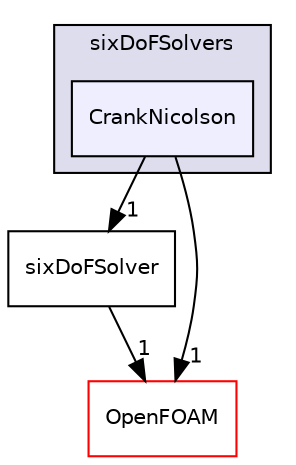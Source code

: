 digraph "src/sixDoFRigidBodyMotion/sixDoFSolvers/CrankNicolson" {
  bgcolor=transparent;
  compound=true
  node [ fontsize="10", fontname="Helvetica"];
  edge [ labelfontsize="10", labelfontname="Helvetica"];
  subgraph clusterdir_7ca4084a0a6342ee22329da340f40c5e {
    graph [ bgcolor="#ddddee", pencolor="black", label="sixDoFSolvers" fontname="Helvetica", fontsize="10", URL="dir_7ca4084a0a6342ee22329da340f40c5e.html"]
  dir_ce02236755e5df071306722d2c9904fb [shape=box, label="CrankNicolson", style="filled", fillcolor="#eeeeff", pencolor="black", URL="dir_ce02236755e5df071306722d2c9904fb.html"];
  }
  dir_e8500c461da12689a3ca237a381f4b08 [shape=box label="sixDoFSolver" URL="dir_e8500c461da12689a3ca237a381f4b08.html"];
  dir_c5473ff19b20e6ec4dfe5c310b3778a8 [shape=box label="OpenFOAM" color="red" URL="dir_c5473ff19b20e6ec4dfe5c310b3778a8.html"];
  dir_ce02236755e5df071306722d2c9904fb->dir_e8500c461da12689a3ca237a381f4b08 [headlabel="1", labeldistance=1.5 headhref="dir_002681_002683.html"];
  dir_ce02236755e5df071306722d2c9904fb->dir_c5473ff19b20e6ec4dfe5c310b3778a8 [headlabel="1", labeldistance=1.5 headhref="dir_002681_001892.html"];
  dir_e8500c461da12689a3ca237a381f4b08->dir_c5473ff19b20e6ec4dfe5c310b3778a8 [headlabel="1", labeldistance=1.5 headhref="dir_002683_001892.html"];
}
